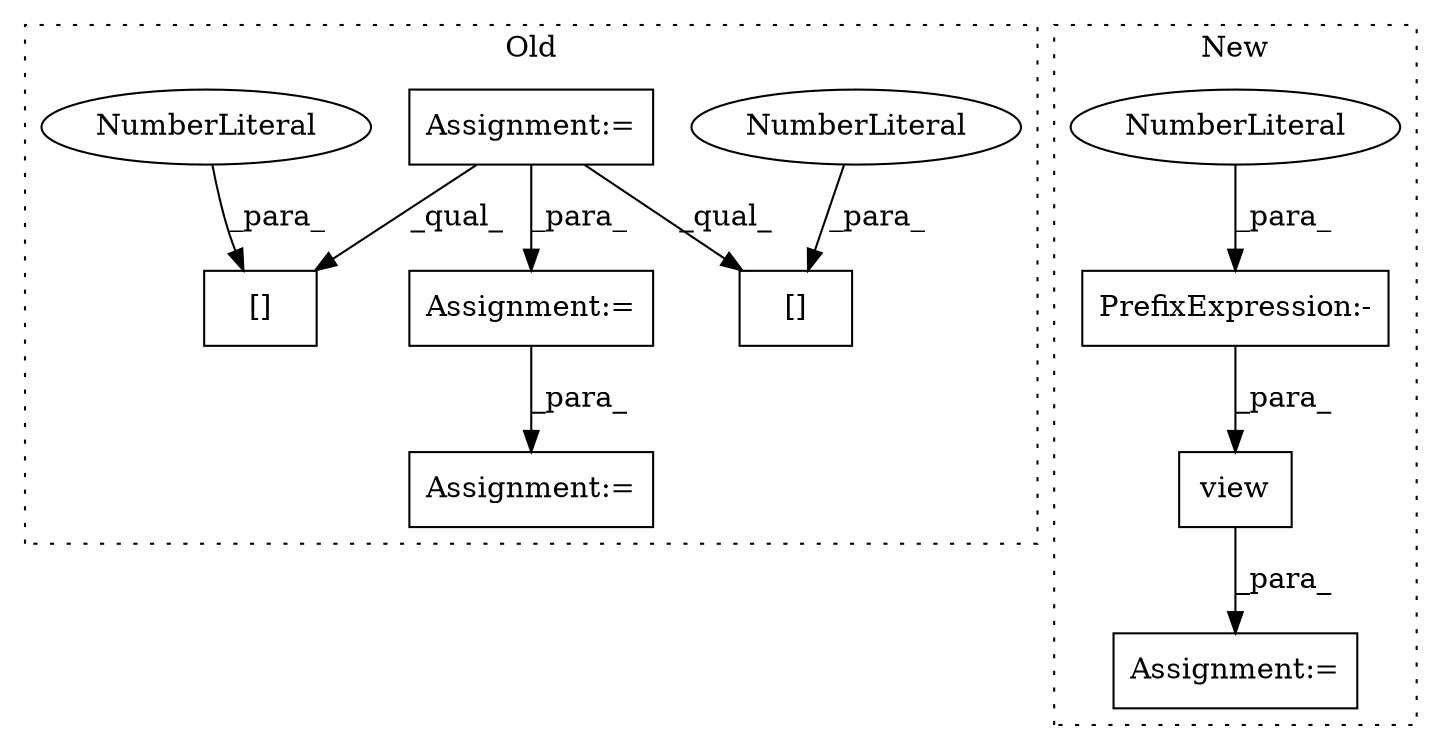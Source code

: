 digraph G {
subgraph cluster0 {
1 [label="[]" a="2" s="4339,4359" l="19,1" shape="box"];
6 [label="NumberLiteral" a="34" s="4358" l="1" shape="ellipse"];
7 [label="Assignment:=" a="7" s="4101" l="1" shape="box"];
8 [label="Assignment:=" a="7" s="4378" l="1" shape="box"];
9 [label="Assignment:=" a="7" s="4320" l="1" shape="box"];
10 [label="[]" a="2" s="4159,4176" l="16,1" shape="box"];
11 [label="NumberLiteral" a="34" s="4175" l="1" shape="ellipse"];
label = "Old";
style="dotted";
}
subgraph cluster1 {
2 [label="view" a="32" s="3397,3416" l="5,1" shape="box"];
3 [label="Assignment:=" a="7" s="3377" l="1" shape="box"];
4 [label="PrefixExpression:-" a="38" s="3414" l="1" shape="box"];
5 [label="NumberLiteral" a="34" s="3415" l="1" shape="ellipse"];
label = "New";
style="dotted";
}
2 -> 3 [label="_para_"];
4 -> 2 [label="_para_"];
5 -> 4 [label="_para_"];
6 -> 1 [label="_para_"];
7 -> 9 [label="_para_"];
7 -> 10 [label="_qual_"];
7 -> 1 [label="_qual_"];
9 -> 8 [label="_para_"];
11 -> 10 [label="_para_"];
}